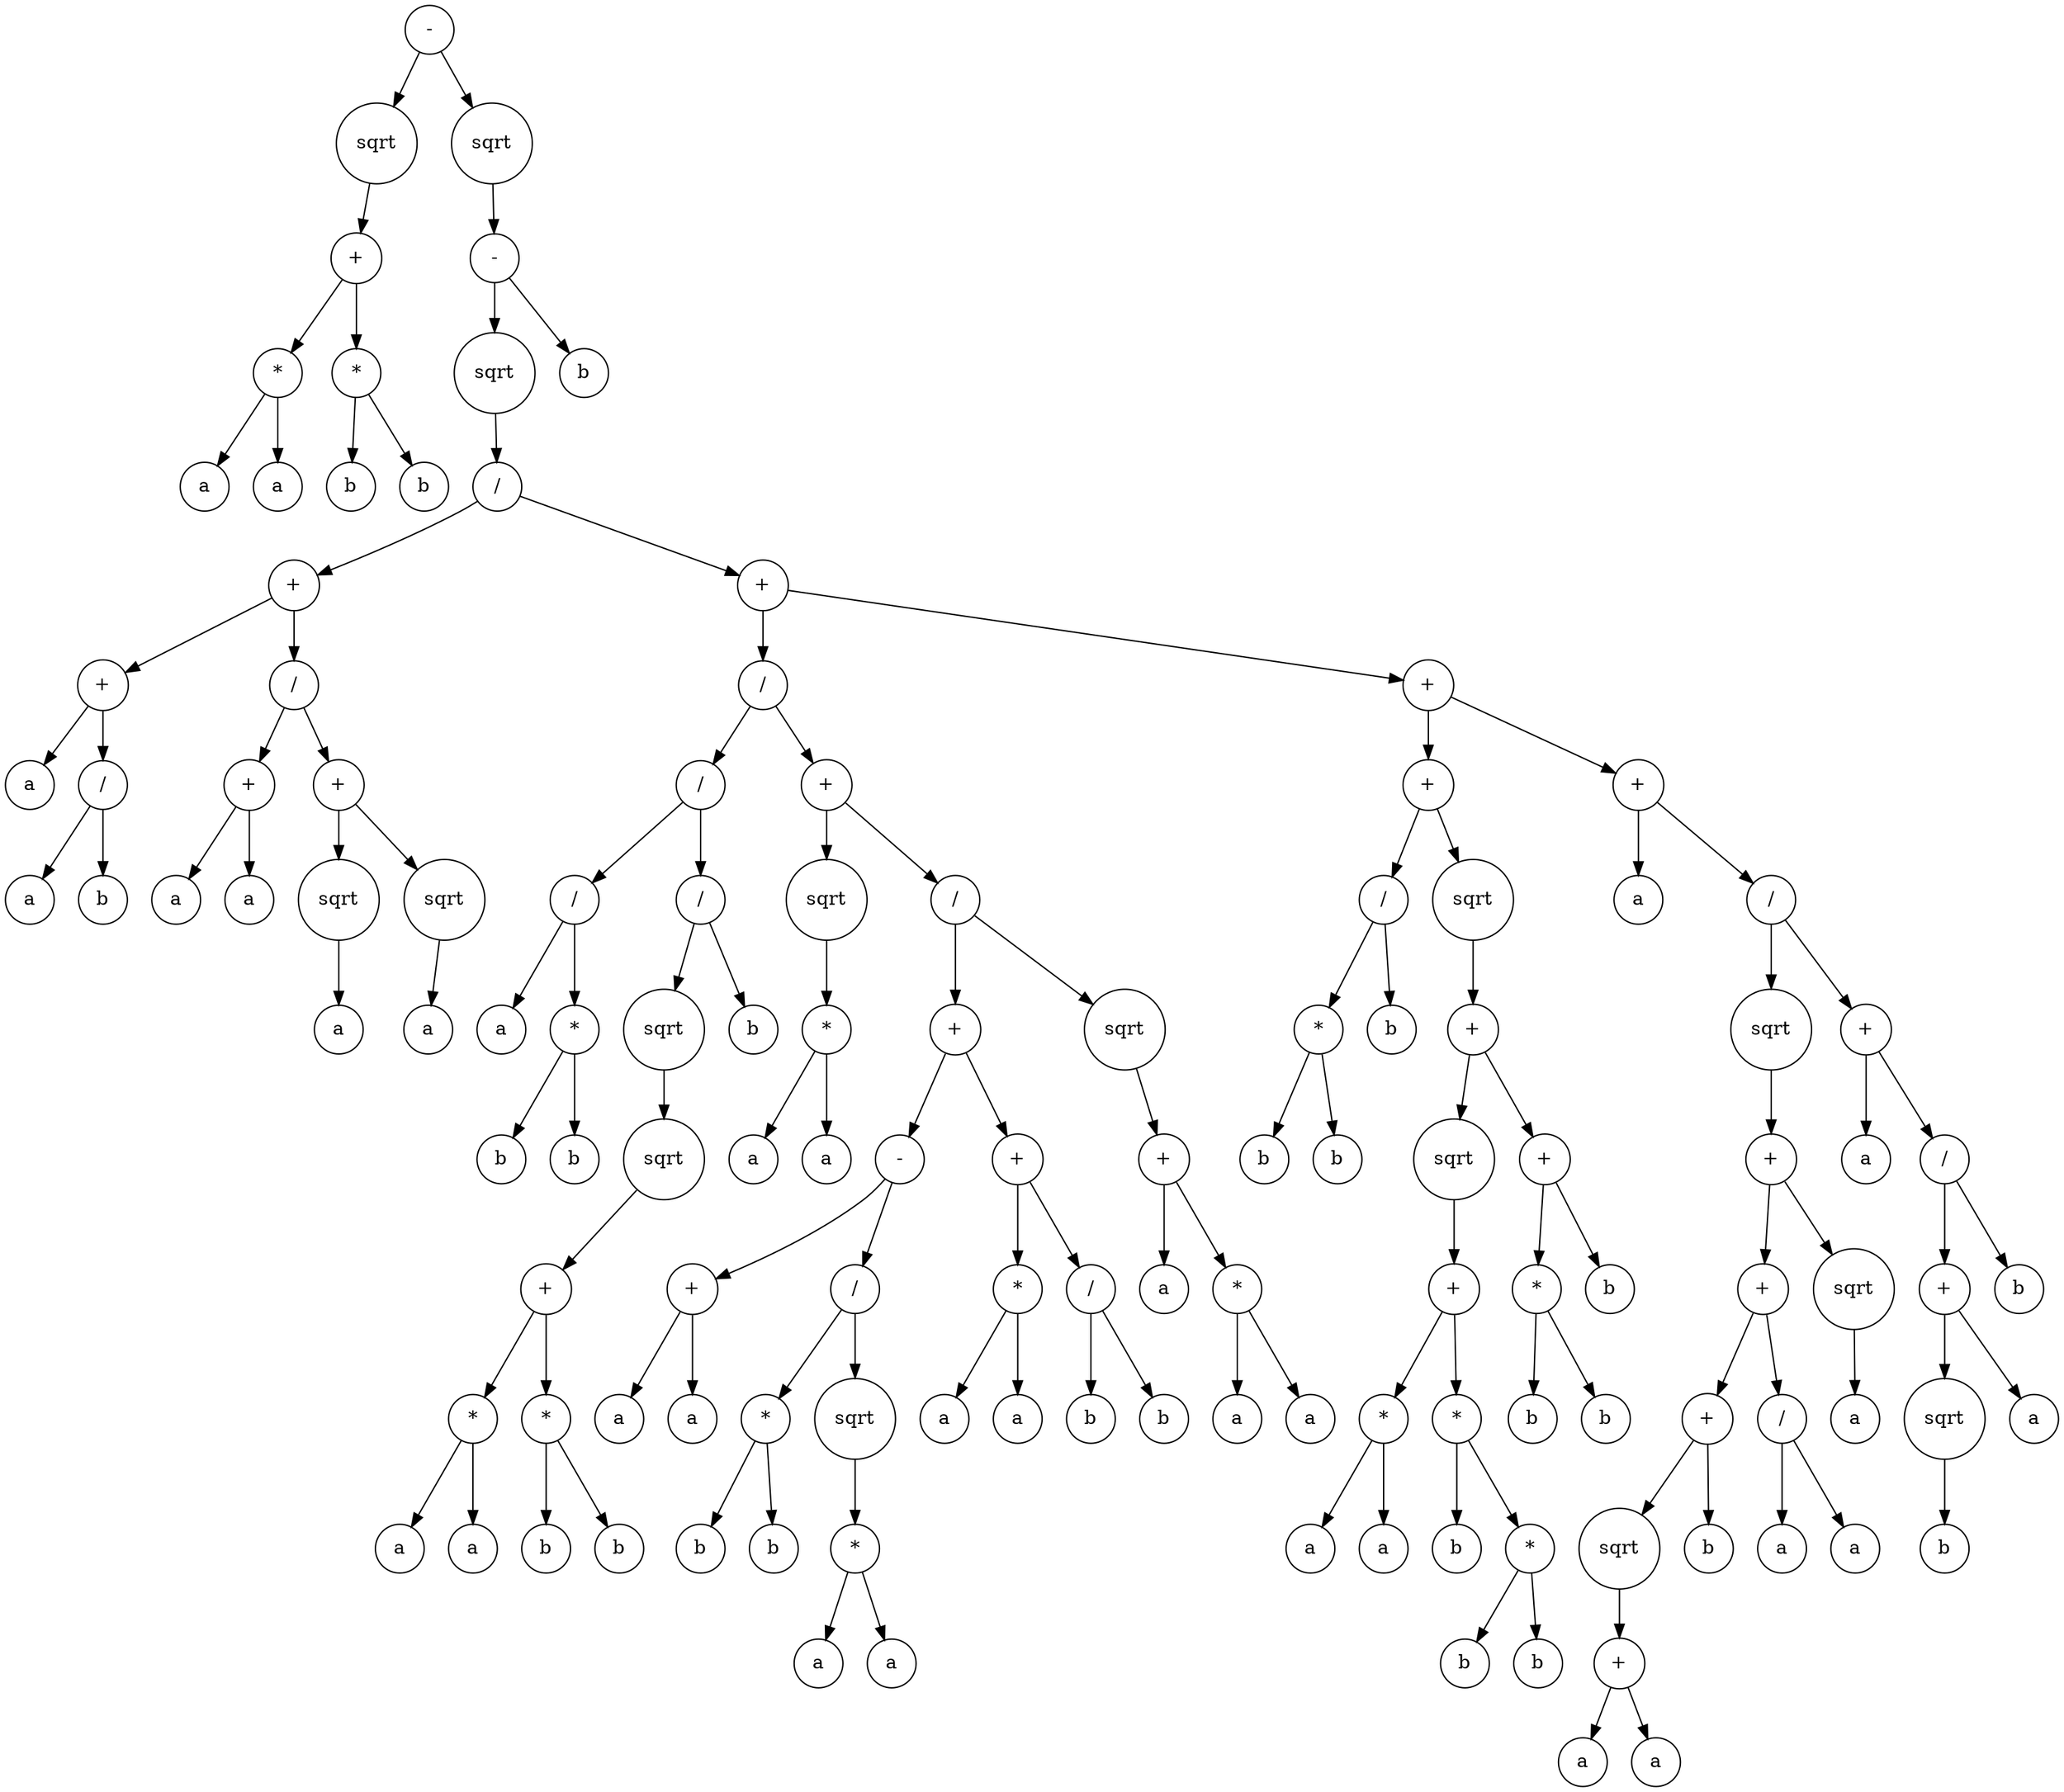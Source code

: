 digraph g {
graph [ordering=out];
node [shape=circle];
n[label = "-"];
n0[label = "sqrt"];
n00[label = "+"];
n000[label = "*"];
n0000[label = "a"];
n000 -> n0000;
n0001[label = "a"];
n000 -> n0001;
n00 -> n000;
n001[label = "*"];
n0010[label = "b"];
n001 -> n0010;
n0011[label = "b"];
n001 -> n0011;
n00 -> n001;
n0 -> n00;
n -> n0;
n1[label = "sqrt"];
n10[label = "-"];
n100[label = "sqrt"];
n1000[label = "/"];
n10000[label = "+"];
n100000[label = "+"];
n1000000[label = "a"];
n100000 -> n1000000;
n1000001[label = "/"];
n10000010[label = "a"];
n1000001 -> n10000010;
n10000011[label = "b"];
n1000001 -> n10000011;
n100000 -> n1000001;
n10000 -> n100000;
n100001[label = "/"];
n1000010[label = "+"];
n10000100[label = "a"];
n1000010 -> n10000100;
n10000101[label = "a"];
n1000010 -> n10000101;
n100001 -> n1000010;
n1000011[label = "+"];
n10000110[label = "sqrt"];
n100001100[label = "a"];
n10000110 -> n100001100;
n1000011 -> n10000110;
n10000111[label = "sqrt"];
n100001110[label = "a"];
n10000111 -> n100001110;
n1000011 -> n10000111;
n100001 -> n1000011;
n10000 -> n100001;
n1000 -> n10000;
n10001[label = "+"];
n100010[label = "/"];
n1000100[label = "/"];
n10001000[label = "/"];
n100010000[label = "a"];
n10001000 -> n100010000;
n100010001[label = "*"];
n1000100010[label = "b"];
n100010001 -> n1000100010;
n1000100011[label = "b"];
n100010001 -> n1000100011;
n10001000 -> n100010001;
n1000100 -> n10001000;
n10001001[label = "/"];
n100010010[label = "sqrt"];
n1000100100[label = "sqrt"];
n10001001000[label = "+"];
n100010010000[label = "*"];
n1000100100000[label = "a"];
n100010010000 -> n1000100100000;
n1000100100001[label = "a"];
n100010010000 -> n1000100100001;
n10001001000 -> n100010010000;
n100010010001[label = "*"];
n1000100100010[label = "b"];
n100010010001 -> n1000100100010;
n1000100100011[label = "b"];
n100010010001 -> n1000100100011;
n10001001000 -> n100010010001;
n1000100100 -> n10001001000;
n100010010 -> n1000100100;
n10001001 -> n100010010;
n100010011[label = "b"];
n10001001 -> n100010011;
n1000100 -> n10001001;
n100010 -> n1000100;
n1000101[label = "+"];
n10001010[label = "sqrt"];
n100010100[label = "*"];
n1000101000[label = "a"];
n100010100 -> n1000101000;
n1000101001[label = "a"];
n100010100 -> n1000101001;
n10001010 -> n100010100;
n1000101 -> n10001010;
n10001011[label = "/"];
n100010110[label = "+"];
n1000101100[label = "-"];
n10001011000[label = "+"];
n100010110000[label = "a"];
n10001011000 -> n100010110000;
n100010110001[label = "a"];
n10001011000 -> n100010110001;
n1000101100 -> n10001011000;
n10001011001[label = "/"];
n100010110010[label = "*"];
n1000101100100[label = "b"];
n100010110010 -> n1000101100100;
n1000101100101[label = "b"];
n100010110010 -> n1000101100101;
n10001011001 -> n100010110010;
n100010110011[label = "sqrt"];
n1000101100110[label = "*"];
n10001011001100[label = "a"];
n1000101100110 -> n10001011001100;
n10001011001101[label = "a"];
n1000101100110 -> n10001011001101;
n100010110011 -> n1000101100110;
n10001011001 -> n100010110011;
n1000101100 -> n10001011001;
n100010110 -> n1000101100;
n1000101101[label = "+"];
n10001011010[label = "*"];
n100010110100[label = "a"];
n10001011010 -> n100010110100;
n100010110101[label = "a"];
n10001011010 -> n100010110101;
n1000101101 -> n10001011010;
n10001011011[label = "/"];
n100010110110[label = "b"];
n10001011011 -> n100010110110;
n100010110111[label = "b"];
n10001011011 -> n100010110111;
n1000101101 -> n10001011011;
n100010110 -> n1000101101;
n10001011 -> n100010110;
n100010111[label = "sqrt"];
n1000101110[label = "+"];
n10001011100[label = "a"];
n1000101110 -> n10001011100;
n10001011101[label = "*"];
n100010111010[label = "a"];
n10001011101 -> n100010111010;
n100010111011[label = "a"];
n10001011101 -> n100010111011;
n1000101110 -> n10001011101;
n100010111 -> n1000101110;
n10001011 -> n100010111;
n1000101 -> n10001011;
n100010 -> n1000101;
n10001 -> n100010;
n100011[label = "+"];
n1000110[label = "+"];
n10001100[label = "/"];
n100011000[label = "*"];
n1000110000[label = "b"];
n100011000 -> n1000110000;
n1000110001[label = "b"];
n100011000 -> n1000110001;
n10001100 -> n100011000;
n100011001[label = "b"];
n10001100 -> n100011001;
n1000110 -> n10001100;
n10001101[label = "sqrt"];
n100011010[label = "+"];
n1000110100[label = "sqrt"];
n10001101000[label = "+"];
n100011010000[label = "*"];
n1000110100000[label = "a"];
n100011010000 -> n1000110100000;
n1000110100001[label = "a"];
n100011010000 -> n1000110100001;
n10001101000 -> n100011010000;
n100011010001[label = "*"];
n1000110100010[label = "b"];
n100011010001 -> n1000110100010;
n1000110100011[label = "*"];
n10001101000110[label = "b"];
n1000110100011 -> n10001101000110;
n10001101000111[label = "b"];
n1000110100011 -> n10001101000111;
n100011010001 -> n1000110100011;
n10001101000 -> n100011010001;
n1000110100 -> n10001101000;
n100011010 -> n1000110100;
n1000110101[label = "+"];
n10001101010[label = "*"];
n100011010100[label = "b"];
n10001101010 -> n100011010100;
n100011010101[label = "b"];
n10001101010 -> n100011010101;
n1000110101 -> n10001101010;
n10001101011[label = "b"];
n1000110101 -> n10001101011;
n100011010 -> n1000110101;
n10001101 -> n100011010;
n1000110 -> n10001101;
n100011 -> n1000110;
n1000111[label = "+"];
n10001110[label = "a"];
n1000111 -> n10001110;
n10001111[label = "/"];
n100011110[label = "sqrt"];
n1000111100[label = "+"];
n10001111000[label = "+"];
n100011110000[label = "+"];
n1000111100000[label = "sqrt"];
n10001111000000[label = "+"];
n100011110000000[label = "a"];
n10001111000000 -> n100011110000000;
n100011110000001[label = "a"];
n10001111000000 -> n100011110000001;
n1000111100000 -> n10001111000000;
n100011110000 -> n1000111100000;
n1000111100001[label = "b"];
n100011110000 -> n1000111100001;
n10001111000 -> n100011110000;
n100011110001[label = "/"];
n1000111100010[label = "a"];
n100011110001 -> n1000111100010;
n1000111100011[label = "a"];
n100011110001 -> n1000111100011;
n10001111000 -> n100011110001;
n1000111100 -> n10001111000;
n10001111001[label = "sqrt"];
n100011110010[label = "a"];
n10001111001 -> n100011110010;
n1000111100 -> n10001111001;
n100011110 -> n1000111100;
n10001111 -> n100011110;
n100011111[label = "+"];
n1000111110[label = "a"];
n100011111 -> n1000111110;
n1000111111[label = "/"];
n10001111110[label = "+"];
n100011111100[label = "sqrt"];
n1000111111000[label = "b"];
n100011111100 -> n1000111111000;
n10001111110 -> n100011111100;
n100011111101[label = "a"];
n10001111110 -> n100011111101;
n1000111111 -> n10001111110;
n10001111111[label = "b"];
n1000111111 -> n10001111111;
n100011111 -> n1000111111;
n10001111 -> n100011111;
n1000111 -> n10001111;
n100011 -> n1000111;
n10001 -> n100011;
n1000 -> n10001;
n100 -> n1000;
n10 -> n100;
n101[label = "b"];
n10 -> n101;
n1 -> n10;
n -> n1;
}
